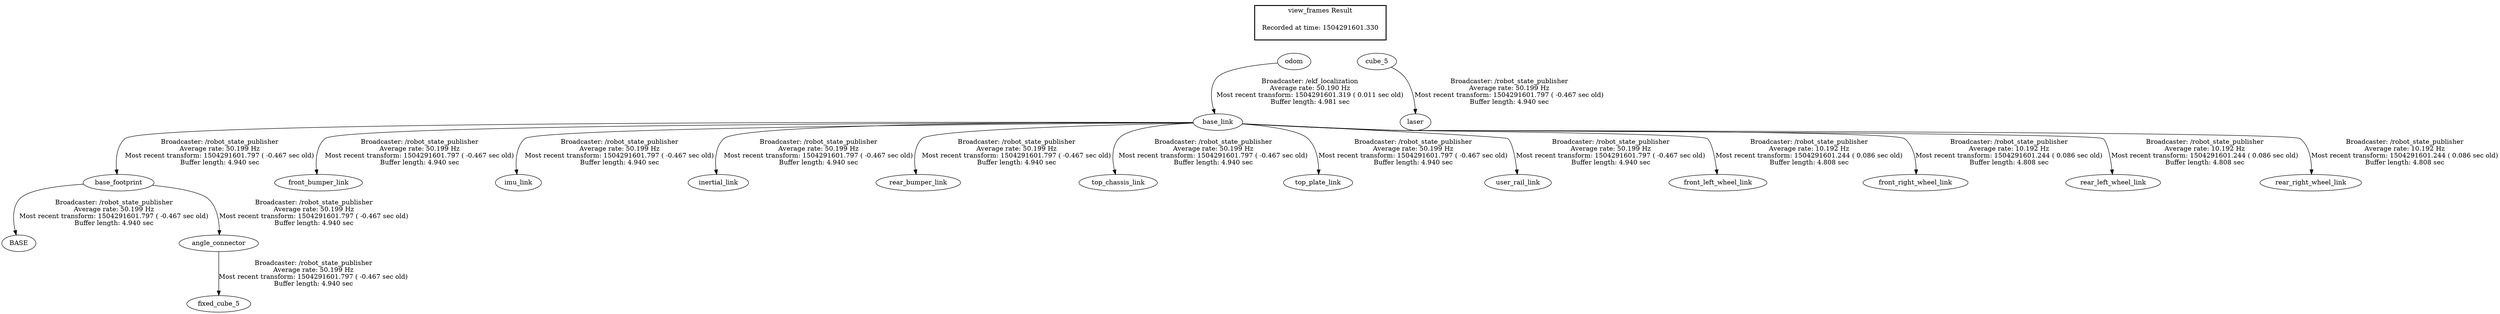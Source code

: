 digraph G {
"odom" -> "base_link"[label="Broadcaster: /ekf_localization\nAverage rate: 50.190 Hz\nMost recent transform: 1504291601.319 ( 0.011 sec old)\nBuffer length: 4.981 sec\n"];
"base_footprint" -> "BASE"[label="Broadcaster: /robot_state_publisher\nAverage rate: 50.199 Hz\nMost recent transform: 1504291601.797 ( -0.467 sec old)\nBuffer length: 4.940 sec\n"];
"base_link" -> "base_footprint"[label="Broadcaster: /robot_state_publisher\nAverage rate: 50.199 Hz\nMost recent transform: 1504291601.797 ( -0.467 sec old)\nBuffer length: 4.940 sec\n"];
"base_footprint" -> "angle_connector"[label="Broadcaster: /robot_state_publisher\nAverage rate: 50.199 Hz\nMost recent transform: 1504291601.797 ( -0.467 sec old)\nBuffer length: 4.940 sec\n"];
"angle_connector" -> "fixed_cube_5"[label="Broadcaster: /robot_state_publisher\nAverage rate: 50.199 Hz\nMost recent transform: 1504291601.797 ( -0.467 sec old)\nBuffer length: 4.940 sec\n"];
"base_link" -> "front_bumper_link"[label="Broadcaster: /robot_state_publisher\nAverage rate: 50.199 Hz\nMost recent transform: 1504291601.797 ( -0.467 sec old)\nBuffer length: 4.940 sec\n"];
"base_link" -> "imu_link"[label="Broadcaster: /robot_state_publisher\nAverage rate: 50.199 Hz\nMost recent transform: 1504291601.797 ( -0.467 sec old)\nBuffer length: 4.940 sec\n"];
"base_link" -> "inertial_link"[label="Broadcaster: /robot_state_publisher\nAverage rate: 50.199 Hz\nMost recent transform: 1504291601.797 ( -0.467 sec old)\nBuffer length: 4.940 sec\n"];
"cube_5" -> "laser"[label="Broadcaster: /robot_state_publisher\nAverage rate: 50.199 Hz\nMost recent transform: 1504291601.797 ( -0.467 sec old)\nBuffer length: 4.940 sec\n"];
"base_link" -> "rear_bumper_link"[label="Broadcaster: /robot_state_publisher\nAverage rate: 50.199 Hz\nMost recent transform: 1504291601.797 ( -0.467 sec old)\nBuffer length: 4.940 sec\n"];
"base_link" -> "top_chassis_link"[label="Broadcaster: /robot_state_publisher\nAverage rate: 50.199 Hz\nMost recent transform: 1504291601.797 ( -0.467 sec old)\nBuffer length: 4.940 sec\n"];
"base_link" -> "top_plate_link"[label="Broadcaster: /robot_state_publisher\nAverage rate: 50.199 Hz\nMost recent transform: 1504291601.797 ( -0.467 sec old)\nBuffer length: 4.940 sec\n"];
"base_link" -> "user_rail_link"[label="Broadcaster: /robot_state_publisher\nAverage rate: 50.199 Hz\nMost recent transform: 1504291601.797 ( -0.467 sec old)\nBuffer length: 4.940 sec\n"];
"base_link" -> "front_left_wheel_link"[label="Broadcaster: /robot_state_publisher\nAverage rate: 10.192 Hz\nMost recent transform: 1504291601.244 ( 0.086 sec old)\nBuffer length: 4.808 sec\n"];
"base_link" -> "front_right_wheel_link"[label="Broadcaster: /robot_state_publisher\nAverage rate: 10.192 Hz\nMost recent transform: 1504291601.244 ( 0.086 sec old)\nBuffer length: 4.808 sec\n"];
"base_link" -> "rear_left_wheel_link"[label="Broadcaster: /robot_state_publisher\nAverage rate: 10.192 Hz\nMost recent transform: 1504291601.244 ( 0.086 sec old)\nBuffer length: 4.808 sec\n"];
"base_link" -> "rear_right_wheel_link"[label="Broadcaster: /robot_state_publisher\nAverage rate: 10.192 Hz\nMost recent transform: 1504291601.244 ( 0.086 sec old)\nBuffer length: 4.808 sec\n"];
edge [style=invis];
 subgraph cluster_legend { style=bold; color=black; label ="view_frames Result";
"Recorded at time: 1504291601.330"[ shape=plaintext ] ;
 }->"odom";
edge [style=invis];
 subgraph cluster_legend { style=bold; color=black; label ="view_frames Result";
"Recorded at time: 1504291601.330"[ shape=plaintext ] ;
 }->"cube_5";
}